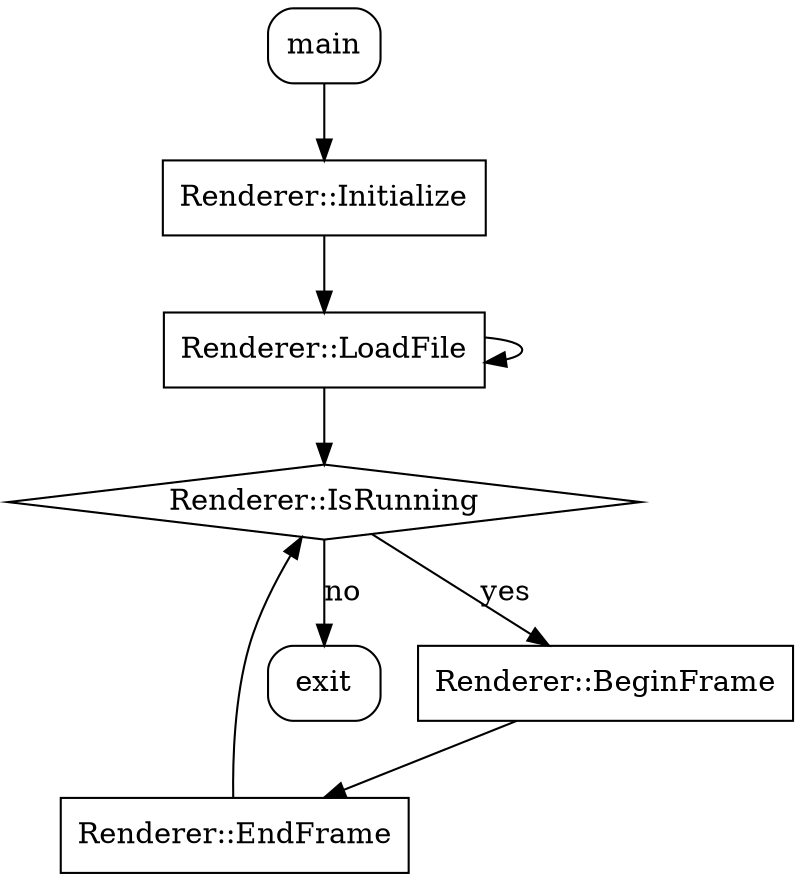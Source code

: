 digraph {
  node[shape="box", style="rounded"]
    main; exit;
  node[shape="box", style=""]
    init; load_file; begin_frame; end_frame
  node[shape="diamond", style=""]
    is_running

  main -> init -> load_file -> is_running;
  load_file -> load_file;
  is_running -> begin_frame[label="yes"];
  begin_frame -> end_frame -> is_running;
  is_running -> exit[label="no"];

  init [label="Renderer::Initialize", URL="\ref iris::Renderer::Initialize"]
  load_file [label="Renderer::LoadFile", URL="\ref iris::Renderer::LoadFile"]
  is_running [label="Renderer::IsRunning", URL="\ref iris::Renderer::IsRunning"]
  begin_frame [label="Renderer::BeginFrame", URL="\ref iris::Renderer::BeginFrame"]
  end_frame [label="Renderer::EndFrame", URL="\ref iris::Renderer::EndFrame"]
}
